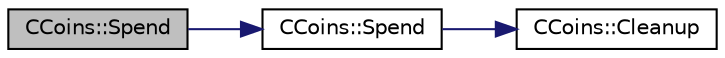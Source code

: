 digraph "CCoins::Spend"
{
  edge [fontname="Helvetica",fontsize="10",labelfontname="Helvetica",labelfontsize="10"];
  node [fontname="Helvetica",fontsize="10",shape=record];
  rankdir="LR";
  Node90 [label="CCoins::Spend",height=0.2,width=0.4,color="black", fillcolor="grey75", style="filled", fontcolor="black"];
  Node90 -> Node91 [color="midnightblue",fontsize="10",style="solid",fontname="Helvetica"];
  Node91 [label="CCoins::Spend",height=0.2,width=0.4,color="black", fillcolor="white", style="filled",URL="$class_c_coins.html#a8d5fe8c1ab0c9558620448a19ecdb8b2",tooltip="mark an outpoint spent, and construct undo information "];
  Node91 -> Node92 [color="midnightblue",fontsize="10",style="solid",fontname="Helvetica"];
  Node92 [label="CCoins::Cleanup",height=0.2,width=0.4,color="black", fillcolor="white", style="filled",URL="$class_c_coins.html#a7cfa2efc07f4d35785c9c75caa8bddcb",tooltip="remove spent outputs at the end of vout "];
}
